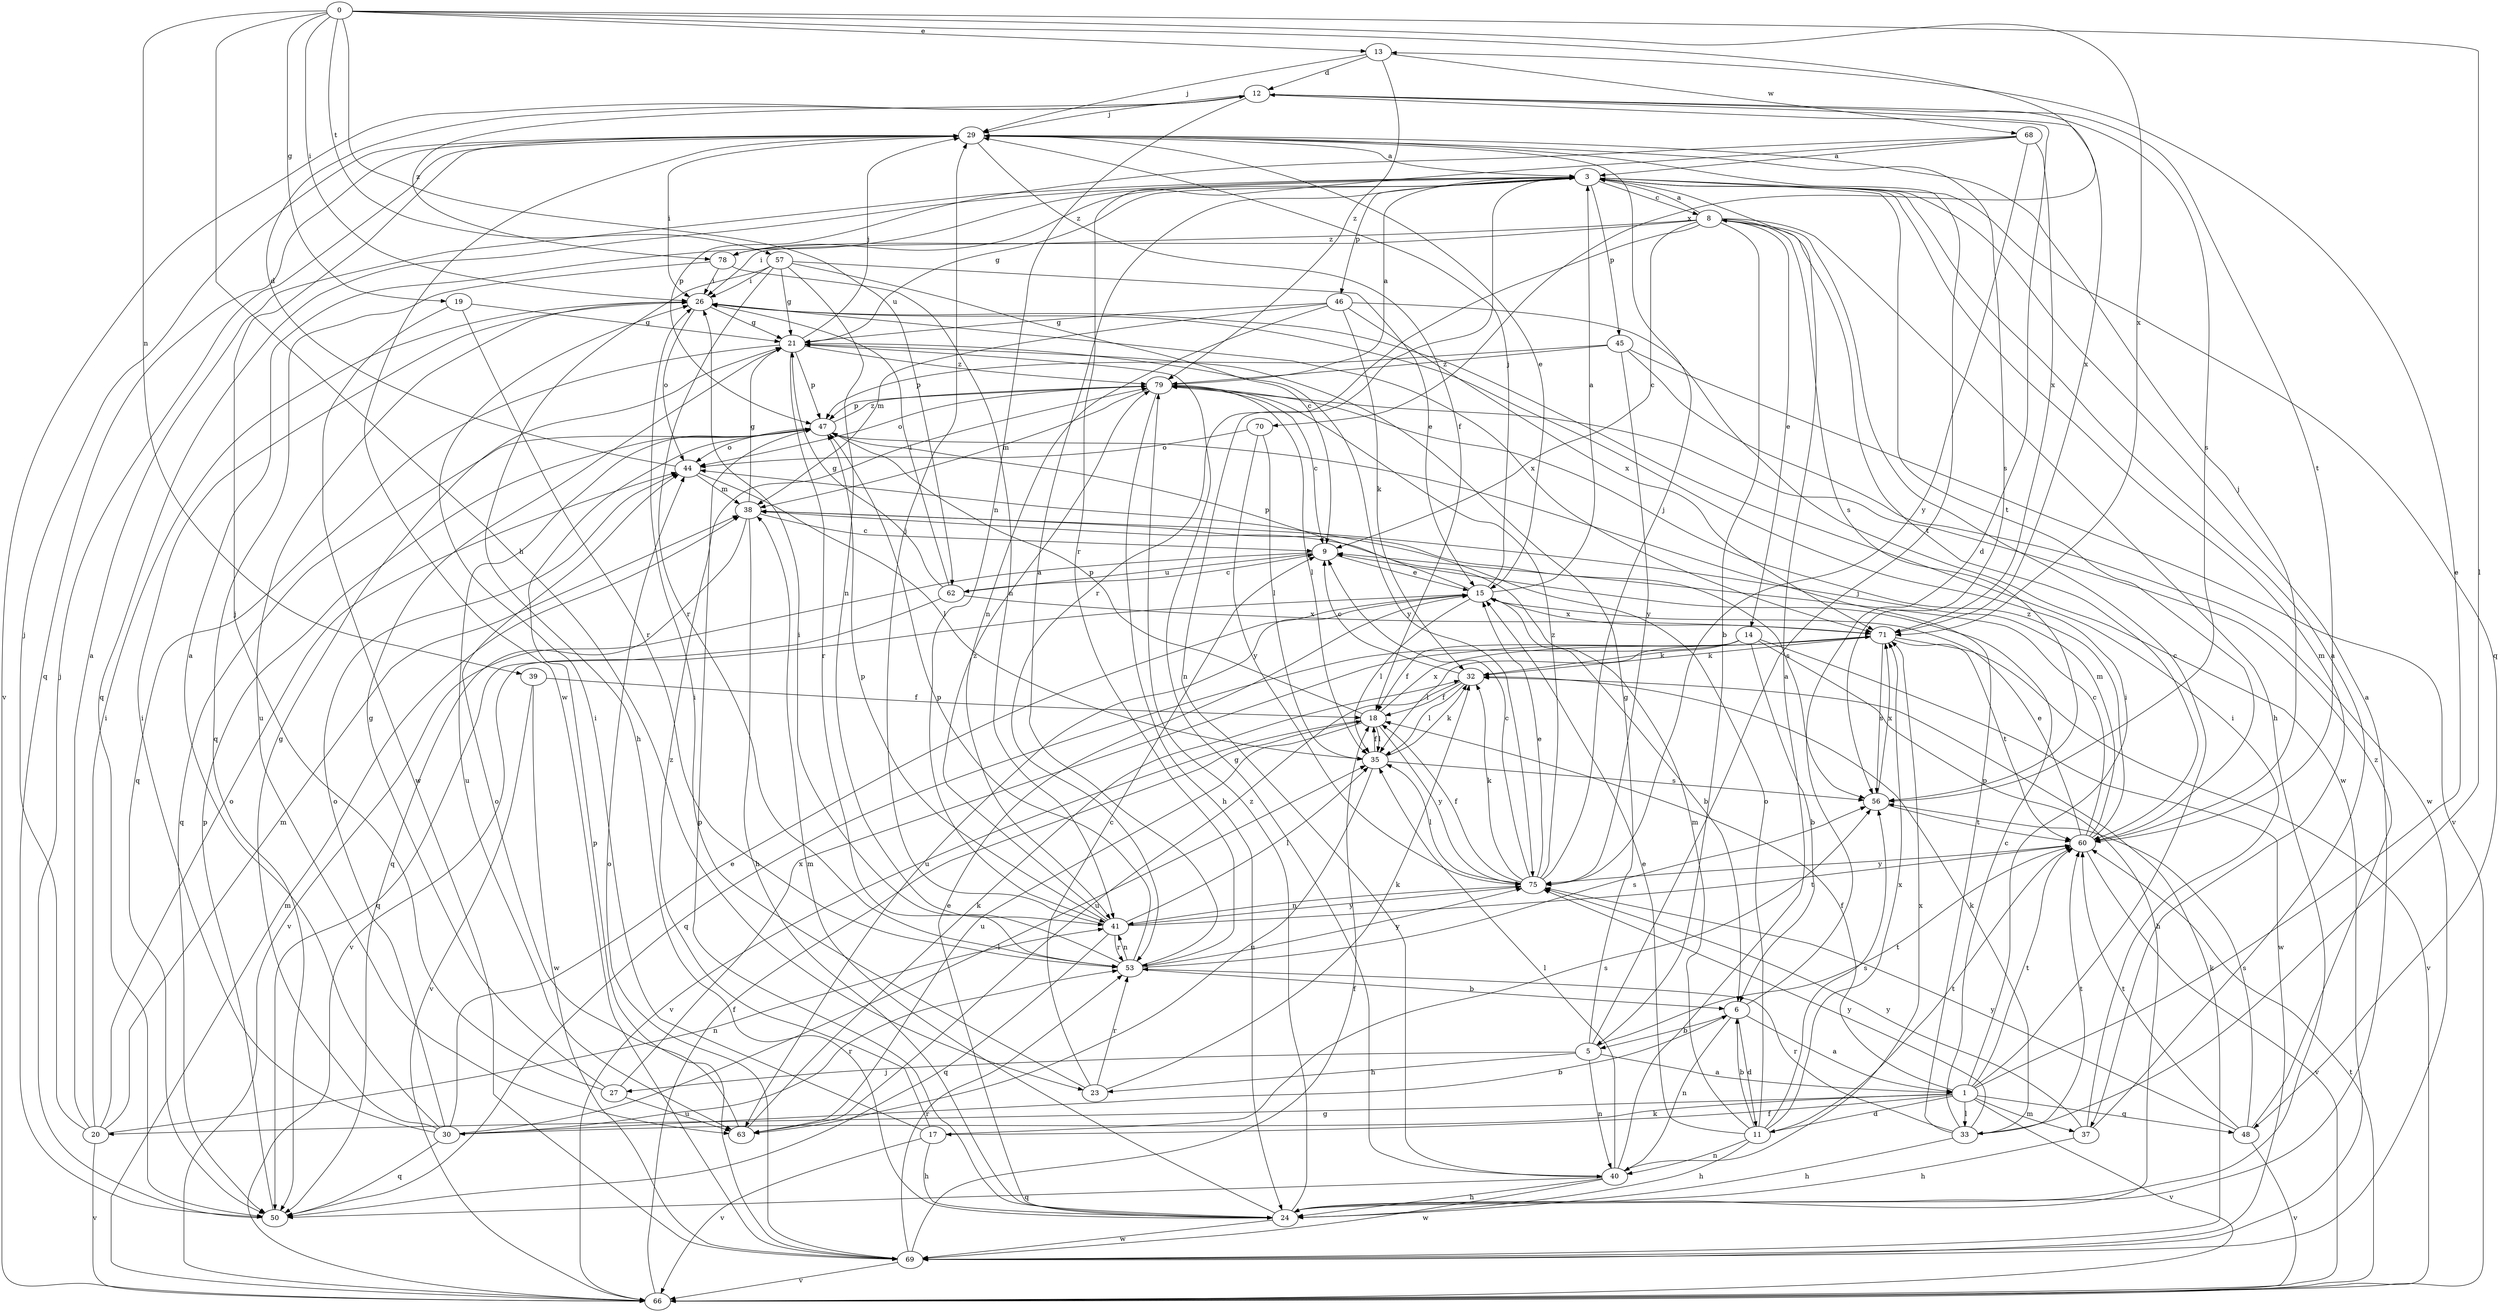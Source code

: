 strict digraph  {
0;
1;
3;
5;
6;
8;
9;
11;
12;
13;
14;
15;
17;
18;
19;
20;
21;
23;
24;
26;
27;
29;
30;
32;
33;
35;
37;
38;
39;
40;
41;
44;
45;
46;
47;
48;
50;
53;
56;
57;
60;
62;
63;
66;
68;
69;
70;
71;
75;
78;
79;
0 -> 13  [label=e];
0 -> 19  [label=g];
0 -> 23  [label=h];
0 -> 26  [label=i];
0 -> 33  [label=l];
0 -> 39  [label=n];
0 -> 57  [label=t];
0 -> 62  [label=u];
0 -> 70  [label=x];
0 -> 71  [label=x];
1 -> 8  [label=c];
1 -> 11  [label=d];
1 -> 13  [label=e];
1 -> 17  [label=f];
1 -> 18  [label=f];
1 -> 20  [label=g];
1 -> 26  [label=i];
1 -> 30  [label=k];
1 -> 33  [label=l];
1 -> 37  [label=m];
1 -> 48  [label=q];
1 -> 60  [label=t];
1 -> 66  [label=v];
3 -> 8  [label=c];
3 -> 21  [label=g];
3 -> 37  [label=m];
3 -> 40  [label=n];
3 -> 45  [label=p];
3 -> 46  [label=p];
3 -> 48  [label=q];
3 -> 50  [label=q];
3 -> 60  [label=t];
3 -> 78  [label=z];
5 -> 1  [label=a];
5 -> 21  [label=g];
5 -> 23  [label=h];
5 -> 27  [label=j];
5 -> 29  [label=j];
5 -> 40  [label=n];
5 -> 60  [label=t];
6 -> 1  [label=a];
6 -> 5  [label=b];
6 -> 11  [label=d];
6 -> 12  [label=d];
6 -> 40  [label=n];
8 -> 3  [label=a];
8 -> 5  [label=b];
8 -> 9  [label=c];
8 -> 14  [label=e];
8 -> 24  [label=h];
8 -> 26  [label=i];
8 -> 53  [label=r];
8 -> 56  [label=s];
8 -> 60  [label=t];
8 -> 78  [label=z];
9 -> 15  [label=e];
9 -> 62  [label=u];
9 -> 66  [label=v];
11 -> 6  [label=b];
11 -> 15  [label=e];
11 -> 24  [label=h];
11 -> 38  [label=m];
11 -> 40  [label=n];
11 -> 44  [label=o];
11 -> 56  [label=s];
11 -> 60  [label=t];
11 -> 71  [label=x];
12 -> 29  [label=j];
12 -> 41  [label=n];
12 -> 56  [label=s];
12 -> 60  [label=t];
12 -> 66  [label=v];
12 -> 71  [label=x];
12 -> 78  [label=z];
13 -> 12  [label=d];
13 -> 29  [label=j];
13 -> 68  [label=w];
13 -> 79  [label=z];
14 -> 6  [label=b];
14 -> 18  [label=f];
14 -> 24  [label=h];
14 -> 32  [label=k];
14 -> 50  [label=q];
14 -> 69  [label=w];
15 -> 3  [label=a];
15 -> 6  [label=b];
15 -> 29  [label=j];
15 -> 35  [label=l];
15 -> 47  [label=p];
15 -> 63  [label=u];
15 -> 66  [label=v];
15 -> 71  [label=x];
17 -> 24  [label=h];
17 -> 26  [label=i];
17 -> 56  [label=s];
17 -> 66  [label=v];
17 -> 79  [label=z];
18 -> 35  [label=l];
18 -> 47  [label=p];
18 -> 63  [label=u];
18 -> 66  [label=v];
18 -> 71  [label=x];
18 -> 75  [label=y];
19 -> 21  [label=g];
19 -> 53  [label=r];
19 -> 69  [label=w];
20 -> 3  [label=a];
20 -> 26  [label=i];
20 -> 29  [label=j];
20 -> 38  [label=m];
20 -> 41  [label=n];
20 -> 44  [label=o];
20 -> 66  [label=v];
21 -> 29  [label=j];
21 -> 47  [label=p];
21 -> 50  [label=q];
21 -> 53  [label=r];
21 -> 75  [label=y];
21 -> 79  [label=z];
23 -> 9  [label=c];
23 -> 26  [label=i];
23 -> 32  [label=k];
23 -> 53  [label=r];
24 -> 3  [label=a];
24 -> 15  [label=e];
24 -> 38  [label=m];
24 -> 47  [label=p];
24 -> 69  [label=w];
24 -> 79  [label=z];
26 -> 21  [label=g];
26 -> 44  [label=o];
26 -> 63  [label=u];
26 -> 71  [label=x];
27 -> 21  [label=g];
27 -> 29  [label=j];
27 -> 63  [label=u];
27 -> 71  [label=x];
29 -> 3  [label=a];
29 -> 15  [label=e];
29 -> 18  [label=f];
29 -> 26  [label=i];
29 -> 50  [label=q];
29 -> 56  [label=s];
29 -> 69  [label=w];
30 -> 3  [label=a];
30 -> 6  [label=b];
30 -> 15  [label=e];
30 -> 21  [label=g];
30 -> 26  [label=i];
30 -> 35  [label=l];
30 -> 44  [label=o];
30 -> 50  [label=q];
30 -> 53  [label=r];
32 -> 9  [label=c];
32 -> 18  [label=f];
32 -> 35  [label=l];
32 -> 63  [label=u];
33 -> 9  [label=c];
33 -> 24  [label=h];
33 -> 32  [label=k];
33 -> 47  [label=p];
33 -> 53  [label=r];
33 -> 60  [label=t];
33 -> 75  [label=y];
35 -> 18  [label=f];
35 -> 32  [label=k];
35 -> 56  [label=s];
35 -> 63  [label=u];
37 -> 3  [label=a];
37 -> 24  [label=h];
37 -> 26  [label=i];
37 -> 75  [label=y];
38 -> 9  [label=c];
38 -> 21  [label=g];
38 -> 24  [label=h];
38 -> 50  [label=q];
38 -> 56  [label=s];
39 -> 18  [label=f];
39 -> 66  [label=v];
39 -> 69  [label=w];
40 -> 3  [label=a];
40 -> 21  [label=g];
40 -> 24  [label=h];
40 -> 35  [label=l];
40 -> 50  [label=q];
40 -> 69  [label=w];
40 -> 71  [label=x];
41 -> 29  [label=j];
41 -> 35  [label=l];
41 -> 47  [label=p];
41 -> 50  [label=q];
41 -> 53  [label=r];
41 -> 60  [label=t];
41 -> 75  [label=y];
41 -> 79  [label=z];
44 -> 12  [label=d];
44 -> 35  [label=l];
44 -> 38  [label=m];
45 -> 47  [label=p];
45 -> 66  [label=v];
45 -> 69  [label=w];
45 -> 75  [label=y];
45 -> 79  [label=z];
46 -> 21  [label=g];
46 -> 32  [label=k];
46 -> 38  [label=m];
46 -> 41  [label=n];
46 -> 69  [label=w];
46 -> 71  [label=x];
47 -> 44  [label=o];
47 -> 50  [label=q];
47 -> 63  [label=u];
47 -> 79  [label=z];
48 -> 56  [label=s];
48 -> 60  [label=t];
48 -> 66  [label=v];
48 -> 75  [label=y];
48 -> 79  [label=z];
50 -> 29  [label=j];
50 -> 47  [label=p];
53 -> 3  [label=a];
53 -> 6  [label=b];
53 -> 26  [label=i];
53 -> 41  [label=n];
53 -> 47  [label=p];
53 -> 56  [label=s];
53 -> 75  [label=y];
56 -> 60  [label=t];
56 -> 71  [label=x];
57 -> 9  [label=c];
57 -> 15  [label=e];
57 -> 21  [label=g];
57 -> 24  [label=h];
57 -> 26  [label=i];
57 -> 41  [label=n];
57 -> 53  [label=r];
60 -> 9  [label=c];
60 -> 15  [label=e];
60 -> 29  [label=j];
60 -> 38  [label=m];
60 -> 66  [label=v];
60 -> 75  [label=y];
60 -> 79  [label=z];
62 -> 9  [label=c];
62 -> 21  [label=g];
62 -> 26  [label=i];
62 -> 50  [label=q];
62 -> 71  [label=x];
63 -> 32  [label=k];
63 -> 44  [label=o];
66 -> 18  [label=f];
66 -> 38  [label=m];
66 -> 60  [label=t];
68 -> 3  [label=a];
68 -> 47  [label=p];
68 -> 53  [label=r];
68 -> 71  [label=x];
68 -> 75  [label=y];
69 -> 18  [label=f];
69 -> 32  [label=k];
69 -> 44  [label=o];
69 -> 47  [label=p];
69 -> 53  [label=r];
69 -> 66  [label=v];
70 -> 35  [label=l];
70 -> 44  [label=o];
70 -> 75  [label=y];
71 -> 32  [label=k];
71 -> 35  [label=l];
71 -> 56  [label=s];
71 -> 60  [label=t];
71 -> 66  [label=v];
75 -> 9  [label=c];
75 -> 15  [label=e];
75 -> 18  [label=f];
75 -> 29  [label=j];
75 -> 32  [label=k];
75 -> 35  [label=l];
75 -> 41  [label=n];
75 -> 79  [label=z];
78 -> 26  [label=i];
78 -> 41  [label=n];
78 -> 50  [label=q];
79 -> 3  [label=a];
79 -> 9  [label=c];
79 -> 24  [label=h];
79 -> 35  [label=l];
79 -> 38  [label=m];
79 -> 44  [label=o];
79 -> 47  [label=p];
}
